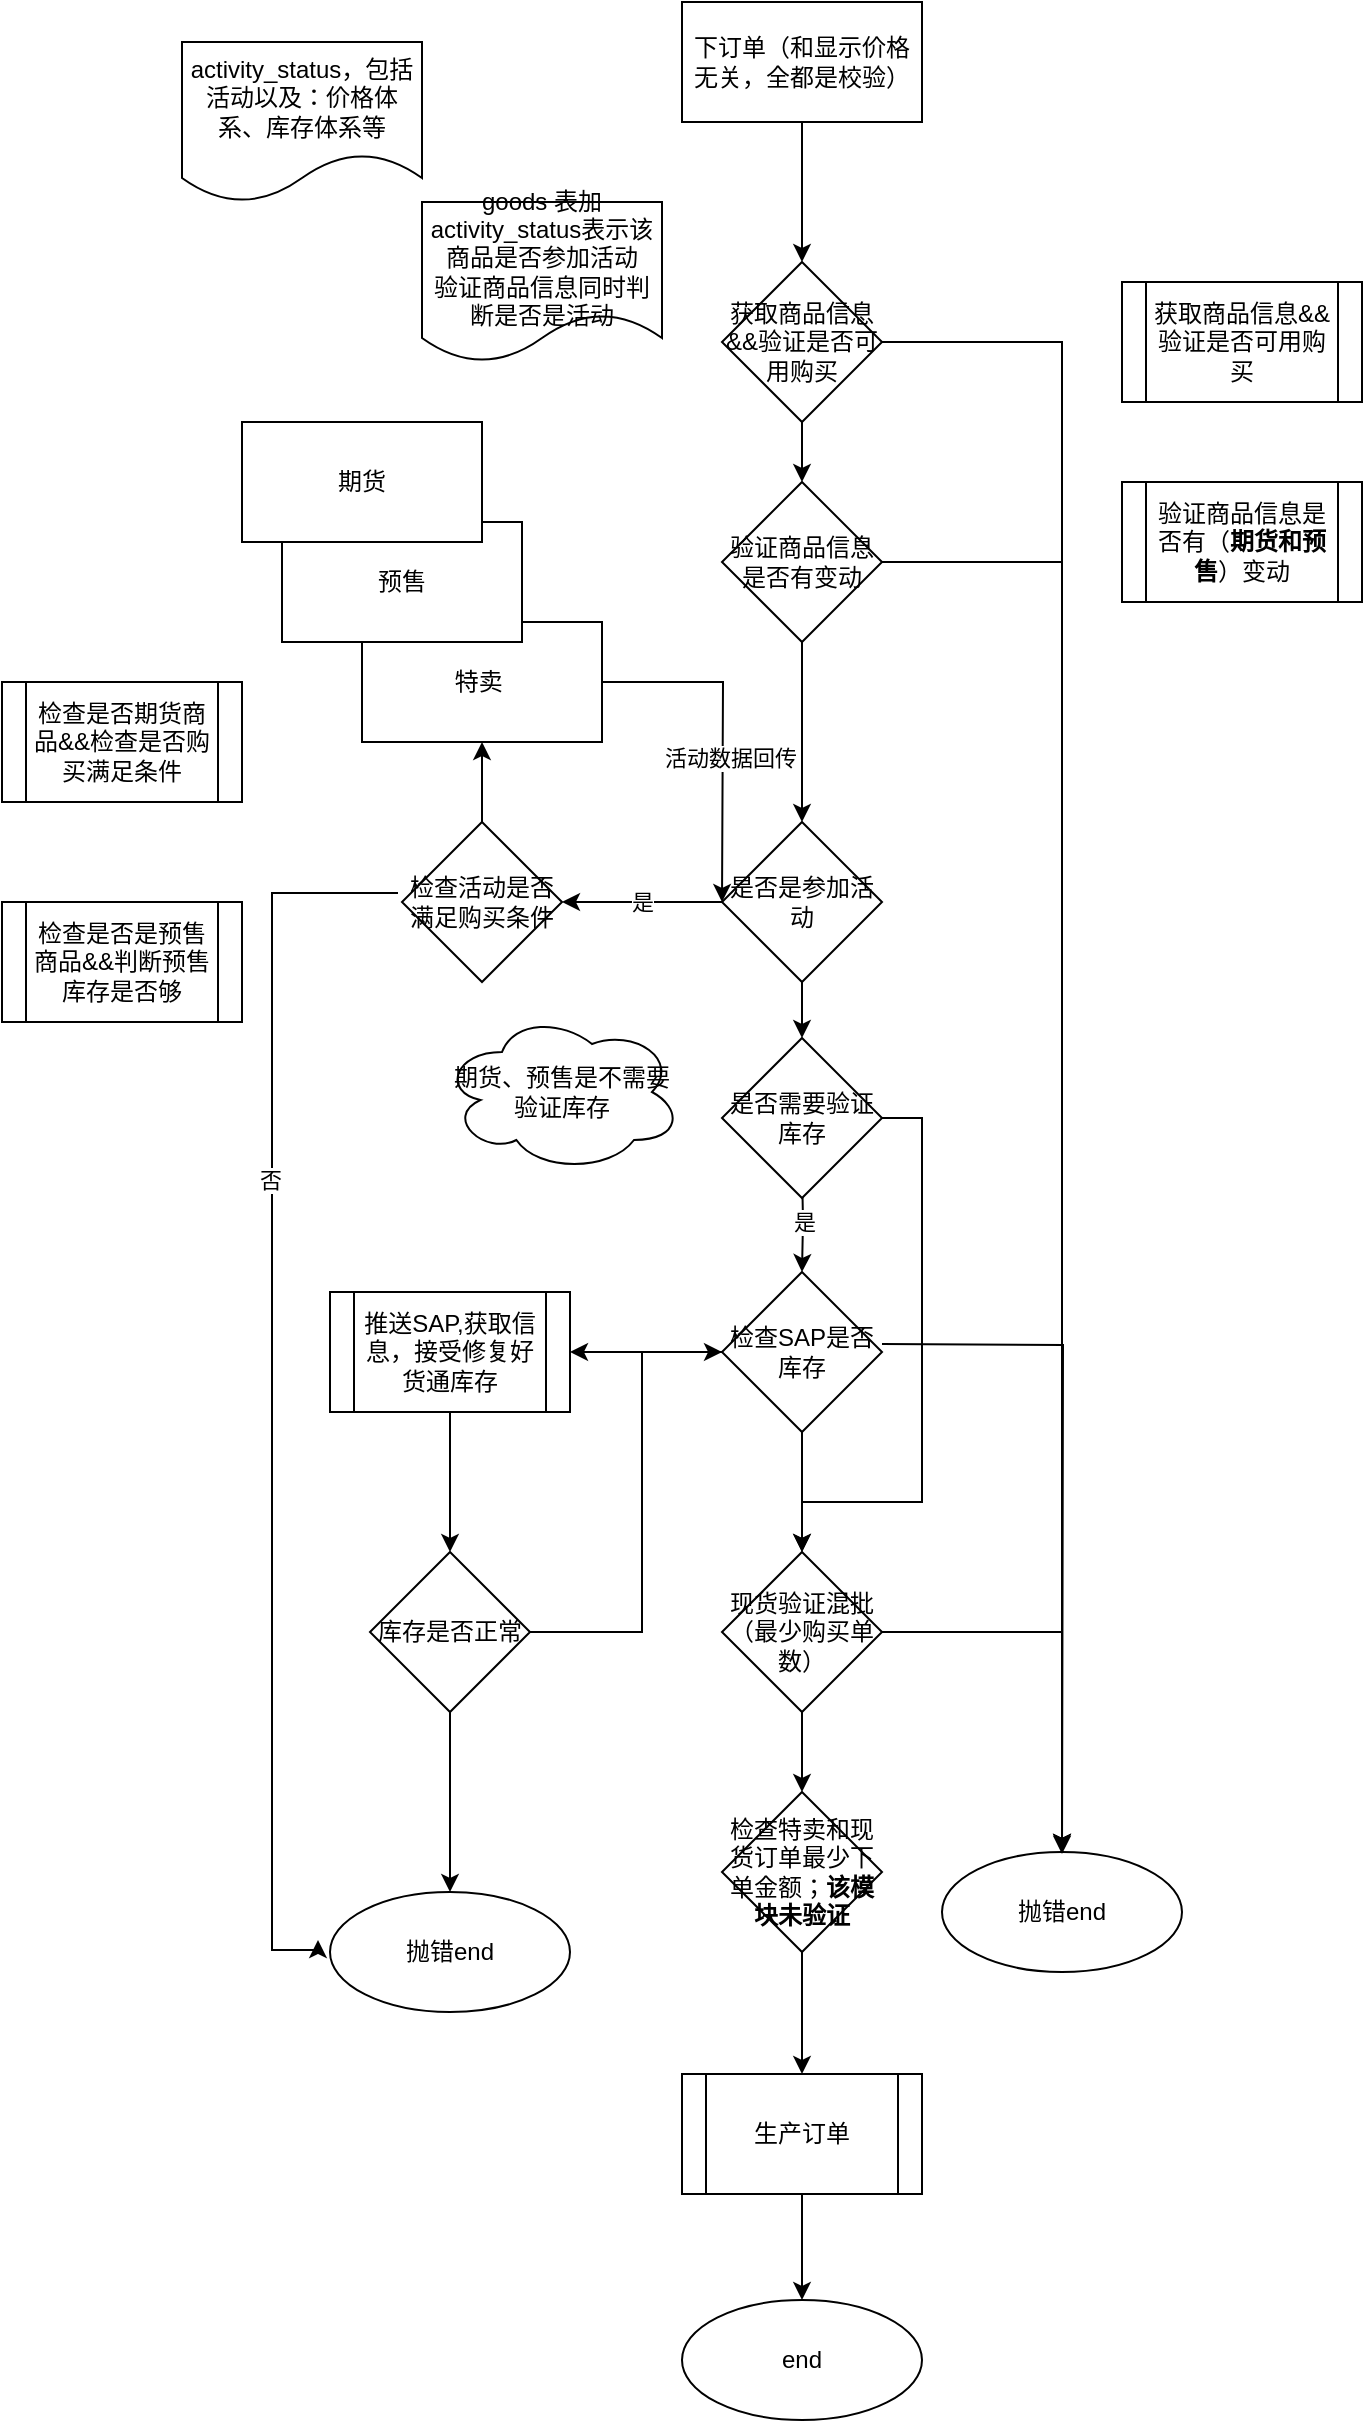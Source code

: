 <mxfile version="15.1.1" type="github">
  <diagram id="KnJ1Zq6jVHHd5aORQDIP" name="Page-1">
    <mxGraphModel dx="1002" dy="714" grid="1" gridSize="10" guides="1" tooltips="1" connect="1" arrows="1" fold="1" page="1" pageScale="1" pageWidth="827" pageHeight="1169" math="0" shadow="0">
      <root>
        <mxCell id="0" />
        <mxCell id="1" parent="0" />
        <mxCell id="vcKJHKEmJrE5B3eXRtiQ-1" value="" style="edgeStyle=orthogonalEdgeStyle;rounded=0;orthogonalLoop=1;jettySize=auto;html=1;" edge="1" parent="1" source="vcKJHKEmJrE5B3eXRtiQ-2" target="vcKJHKEmJrE5B3eXRtiQ-9">
          <mxGeometry relative="1" as="geometry" />
        </mxCell>
        <mxCell id="vcKJHKEmJrE5B3eXRtiQ-2" value="下订单（和显示价格无关，全都是校验）" style="rounded=0;whiteSpace=wrap;html=1;" vertex="1" parent="1">
          <mxGeometry x="373" y="80" width="120" height="60" as="geometry" />
        </mxCell>
        <mxCell id="vcKJHKEmJrE5B3eXRtiQ-3" value="获取商品信息&amp;amp;&amp;amp;验证是否可用购买" style="shape=process;whiteSpace=wrap;html=1;backgroundOutline=1;rounded=0;" vertex="1" parent="1">
          <mxGeometry x="593" y="220" width="120" height="60" as="geometry" />
        </mxCell>
        <mxCell id="vcKJHKEmJrE5B3eXRtiQ-4" value="验证商品信息是否有（&lt;b&gt;期货和预售&lt;/b&gt;）变动" style="shape=process;whiteSpace=wrap;html=1;backgroundOutline=1;rounded=0;" vertex="1" parent="1">
          <mxGeometry x="593" y="320" width="120" height="60" as="geometry" />
        </mxCell>
        <mxCell id="vcKJHKEmJrE5B3eXRtiQ-5" value="检查是否期货商品&amp;amp;&amp;amp;检查是否购买满足条件" style="shape=process;whiteSpace=wrap;html=1;backgroundOutline=1;rounded=0;" vertex="1" parent="1">
          <mxGeometry x="33" y="420" width="120" height="60" as="geometry" />
        </mxCell>
        <mxCell id="vcKJHKEmJrE5B3eXRtiQ-6" value="检查是否是预售商品&amp;amp;&amp;amp;判断预售库存是否够" style="shape=process;whiteSpace=wrap;html=1;backgroundOutline=1;rounded=0;" vertex="1" parent="1">
          <mxGeometry x="33" y="530" width="120" height="60" as="geometry" />
        </mxCell>
        <mxCell id="vcKJHKEmJrE5B3eXRtiQ-7" value="" style="edgeStyle=orthogonalEdgeStyle;rounded=0;orthogonalLoop=1;jettySize=auto;html=1;" edge="1" parent="1" source="vcKJHKEmJrE5B3eXRtiQ-9" target="vcKJHKEmJrE5B3eXRtiQ-12">
          <mxGeometry relative="1" as="geometry" />
        </mxCell>
        <mxCell id="vcKJHKEmJrE5B3eXRtiQ-8" value="" style="edgeStyle=orthogonalEdgeStyle;rounded=0;orthogonalLoop=1;jettySize=auto;html=1;" edge="1" parent="1" source="vcKJHKEmJrE5B3eXRtiQ-9" target="vcKJHKEmJrE5B3eXRtiQ-16">
          <mxGeometry relative="1" as="geometry" />
        </mxCell>
        <mxCell id="vcKJHKEmJrE5B3eXRtiQ-9" value="&lt;span&gt;获取商品信息&amp;amp;&amp;amp;验证是否可用购买&lt;/span&gt;" style="rhombus;whiteSpace=wrap;html=1;rounded=0;" vertex="1" parent="1">
          <mxGeometry x="393" y="210" width="80" height="80" as="geometry" />
        </mxCell>
        <mxCell id="vcKJHKEmJrE5B3eXRtiQ-10" value="" style="edgeStyle=orthogonalEdgeStyle;rounded=0;orthogonalLoop=1;jettySize=auto;html=1;" edge="1" parent="1" source="vcKJHKEmJrE5B3eXRtiQ-12" target="vcKJHKEmJrE5B3eXRtiQ-15">
          <mxGeometry relative="1" as="geometry" />
        </mxCell>
        <mxCell id="vcKJHKEmJrE5B3eXRtiQ-11" style="edgeStyle=orthogonalEdgeStyle;rounded=0;orthogonalLoop=1;jettySize=auto;html=1;" edge="1" parent="1" source="vcKJHKEmJrE5B3eXRtiQ-12" target="vcKJHKEmJrE5B3eXRtiQ-16">
          <mxGeometry relative="1" as="geometry" />
        </mxCell>
        <mxCell id="vcKJHKEmJrE5B3eXRtiQ-12" value="&lt;span&gt;验证商品信息是否有变动&lt;/span&gt;" style="rhombus;whiteSpace=wrap;html=1;rounded=0;" vertex="1" parent="1">
          <mxGeometry x="393" y="320" width="80" height="80" as="geometry" />
        </mxCell>
        <mxCell id="vcKJHKEmJrE5B3eXRtiQ-13" value="是" style="edgeStyle=orthogonalEdgeStyle;rounded=0;orthogonalLoop=1;jettySize=auto;html=1;" edge="1" parent="1" source="vcKJHKEmJrE5B3eXRtiQ-15" target="vcKJHKEmJrE5B3eXRtiQ-39">
          <mxGeometry relative="1" as="geometry" />
        </mxCell>
        <mxCell id="vcKJHKEmJrE5B3eXRtiQ-14" value="" style="edgeStyle=orthogonalEdgeStyle;rounded=0;orthogonalLoop=1;jettySize=auto;html=1;" edge="1" parent="1" source="vcKJHKEmJrE5B3eXRtiQ-15" target="vcKJHKEmJrE5B3eXRtiQ-48">
          <mxGeometry relative="1" as="geometry" />
        </mxCell>
        <mxCell id="vcKJHKEmJrE5B3eXRtiQ-15" value="是否是参加活动" style="rhombus;whiteSpace=wrap;html=1;rounded=0;" vertex="1" parent="1">
          <mxGeometry x="393" y="490" width="80" height="80" as="geometry" />
        </mxCell>
        <mxCell id="vcKJHKEmJrE5B3eXRtiQ-16" value="抛错end" style="ellipse;whiteSpace=wrap;html=1;rounded=0;" vertex="1" parent="1">
          <mxGeometry x="503" y="1005" width="120" height="60" as="geometry" />
        </mxCell>
        <mxCell id="vcKJHKEmJrE5B3eXRtiQ-17" style="edgeStyle=orthogonalEdgeStyle;rounded=0;orthogonalLoop=1;jettySize=auto;html=1;entryX=0.5;entryY=0;entryDx=0;entryDy=0;" edge="1" parent="1" source="vcKJHKEmJrE5B3eXRtiQ-19" target="vcKJHKEmJrE5B3eXRtiQ-16">
          <mxGeometry relative="1" as="geometry" />
        </mxCell>
        <mxCell id="vcKJHKEmJrE5B3eXRtiQ-18" value="" style="edgeStyle=orthogonalEdgeStyle;rounded=0;orthogonalLoop=1;jettySize=auto;html=1;" edge="1" parent="1" source="vcKJHKEmJrE5B3eXRtiQ-19" target="vcKJHKEmJrE5B3eXRtiQ-31">
          <mxGeometry relative="1" as="geometry" />
        </mxCell>
        <mxCell id="vcKJHKEmJrE5B3eXRtiQ-19" value="&lt;span&gt;现货验证混批（最少购买单数）&lt;/span&gt;" style="rhombus;whiteSpace=wrap;html=1;rounded=0;" vertex="1" parent="1">
          <mxGeometry x="393" y="855" width="80" height="80" as="geometry" />
        </mxCell>
        <mxCell id="vcKJHKEmJrE5B3eXRtiQ-20" value="是" style="edgeStyle=orthogonalEdgeStyle;rounded=0;orthogonalLoop=1;jettySize=auto;html=1;" edge="1" parent="1" target="vcKJHKEmJrE5B3eXRtiQ-24">
          <mxGeometry relative="1" as="geometry">
            <mxPoint x="433" y="663" as="sourcePoint" />
          </mxGeometry>
        </mxCell>
        <mxCell id="vcKJHKEmJrE5B3eXRtiQ-21" style="edgeStyle=orthogonalEdgeStyle;rounded=0;orthogonalLoop=1;jettySize=auto;html=1;" edge="1" parent="1">
          <mxGeometry relative="1" as="geometry">
            <mxPoint x="563" y="1006" as="targetPoint" />
            <mxPoint x="473" y="751" as="sourcePoint" />
          </mxGeometry>
        </mxCell>
        <mxCell id="vcKJHKEmJrE5B3eXRtiQ-22" value="" style="edgeStyle=orthogonalEdgeStyle;rounded=0;orthogonalLoop=1;jettySize=auto;html=1;entryX=1;entryY=0.5;entryDx=0;entryDy=0;" edge="1" parent="1" source="vcKJHKEmJrE5B3eXRtiQ-24" target="vcKJHKEmJrE5B3eXRtiQ-26">
          <mxGeometry relative="1" as="geometry">
            <mxPoint x="333" y="755" as="targetPoint" />
          </mxGeometry>
        </mxCell>
        <mxCell id="vcKJHKEmJrE5B3eXRtiQ-23" value="" style="edgeStyle=orthogonalEdgeStyle;rounded=0;orthogonalLoop=1;jettySize=auto;html=1;" edge="1" parent="1" source="vcKJHKEmJrE5B3eXRtiQ-24" target="vcKJHKEmJrE5B3eXRtiQ-19">
          <mxGeometry relative="1" as="geometry" />
        </mxCell>
        <mxCell id="vcKJHKEmJrE5B3eXRtiQ-24" value="检查SAP是否库存" style="rhombus;whiteSpace=wrap;html=1;rounded=0;" vertex="1" parent="1">
          <mxGeometry x="393" y="715" width="80" height="80" as="geometry" />
        </mxCell>
        <mxCell id="vcKJHKEmJrE5B3eXRtiQ-25" value="" style="edgeStyle=orthogonalEdgeStyle;rounded=0;orthogonalLoop=1;jettySize=auto;html=1;" edge="1" parent="1" source="vcKJHKEmJrE5B3eXRtiQ-26" target="vcKJHKEmJrE5B3eXRtiQ-34">
          <mxGeometry relative="1" as="geometry" />
        </mxCell>
        <mxCell id="vcKJHKEmJrE5B3eXRtiQ-26" value="推送SAP,获取信息，接受修复好货通库存" style="shape=process;whiteSpace=wrap;html=1;backgroundOutline=1;" vertex="1" parent="1">
          <mxGeometry x="197" y="725" width="120" height="60" as="geometry" />
        </mxCell>
        <mxCell id="vcKJHKEmJrE5B3eXRtiQ-27" value="" style="edgeStyle=orthogonalEdgeStyle;rounded=0;orthogonalLoop=1;jettySize=auto;html=1;" edge="1" parent="1" source="vcKJHKEmJrE5B3eXRtiQ-28" target="vcKJHKEmJrE5B3eXRtiQ-29">
          <mxGeometry relative="1" as="geometry" />
        </mxCell>
        <mxCell id="vcKJHKEmJrE5B3eXRtiQ-28" value="生产订单" style="shape=process;whiteSpace=wrap;html=1;backgroundOutline=1;" vertex="1" parent="1">
          <mxGeometry x="373" y="1116" width="120" height="60" as="geometry" />
        </mxCell>
        <mxCell id="vcKJHKEmJrE5B3eXRtiQ-29" value="end" style="ellipse;whiteSpace=wrap;html=1;" vertex="1" parent="1">
          <mxGeometry x="373" y="1229" width="120" height="60" as="geometry" />
        </mxCell>
        <mxCell id="vcKJHKEmJrE5B3eXRtiQ-30" value="" style="edgeStyle=orthogonalEdgeStyle;rounded=0;orthogonalLoop=1;jettySize=auto;html=1;" edge="1" parent="1" source="vcKJHKEmJrE5B3eXRtiQ-31" target="vcKJHKEmJrE5B3eXRtiQ-28">
          <mxGeometry relative="1" as="geometry" />
        </mxCell>
        <mxCell id="vcKJHKEmJrE5B3eXRtiQ-31" value="检查特卖和现货订单最少下单金额；&lt;b&gt;该模块未验证&lt;/b&gt;" style="rhombus;whiteSpace=wrap;html=1;rounded=0;" vertex="1" parent="1">
          <mxGeometry x="393" y="975" width="80" height="80" as="geometry" />
        </mxCell>
        <mxCell id="vcKJHKEmJrE5B3eXRtiQ-32" style="edgeStyle=orthogonalEdgeStyle;rounded=0;orthogonalLoop=1;jettySize=auto;html=1;entryX=0;entryY=0.5;entryDx=0;entryDy=0;" edge="1" parent="1" source="vcKJHKEmJrE5B3eXRtiQ-34" target="vcKJHKEmJrE5B3eXRtiQ-24">
          <mxGeometry relative="1" as="geometry">
            <Array as="points">
              <mxPoint x="353" y="895" />
              <mxPoint x="353" y="755" />
            </Array>
          </mxGeometry>
        </mxCell>
        <mxCell id="vcKJHKEmJrE5B3eXRtiQ-33" value="" style="edgeStyle=orthogonalEdgeStyle;rounded=0;orthogonalLoop=1;jettySize=auto;html=1;" edge="1" parent="1" source="vcKJHKEmJrE5B3eXRtiQ-34" target="vcKJHKEmJrE5B3eXRtiQ-35">
          <mxGeometry relative="1" as="geometry" />
        </mxCell>
        <mxCell id="vcKJHKEmJrE5B3eXRtiQ-34" value="库存是否正常" style="rhombus;whiteSpace=wrap;html=1;" vertex="1" parent="1">
          <mxGeometry x="217" y="855" width="80" height="80" as="geometry" />
        </mxCell>
        <mxCell id="vcKJHKEmJrE5B3eXRtiQ-35" value="抛错end" style="ellipse;whiteSpace=wrap;html=1;" vertex="1" parent="1">
          <mxGeometry x="197" y="1025" width="120" height="60" as="geometry" />
        </mxCell>
        <mxCell id="vcKJHKEmJrE5B3eXRtiQ-36" value="goods 表加activity_status表示该商品是否参加活动&lt;br&gt;验证商品信息同时判断是否是活动" style="shape=document;whiteSpace=wrap;html=1;boundedLbl=1;" vertex="1" parent="1">
          <mxGeometry x="243" y="180" width="120" height="80" as="geometry" />
        </mxCell>
        <mxCell id="vcKJHKEmJrE5B3eXRtiQ-37" value="" style="edgeStyle=orthogonalEdgeStyle;rounded=0;orthogonalLoop=1;jettySize=auto;html=1;" edge="1" parent="1" source="vcKJHKEmJrE5B3eXRtiQ-39" target="vcKJHKEmJrE5B3eXRtiQ-42">
          <mxGeometry relative="1" as="geometry" />
        </mxCell>
        <mxCell id="vcKJHKEmJrE5B3eXRtiQ-38" style="edgeStyle=orthogonalEdgeStyle;rounded=0;orthogonalLoop=1;jettySize=auto;html=1;entryX=0;entryY=0.5;entryDx=0;entryDy=0;exitX=0;exitY=0.519;exitDx=0;exitDy=0;exitPerimeter=0;" edge="1" parent="1">
          <mxGeometry relative="1" as="geometry">
            <mxPoint x="231" y="525.52" as="sourcePoint" />
            <mxPoint x="191" y="1049" as="targetPoint" />
            <Array as="points">
              <mxPoint x="168" y="526" />
              <mxPoint x="168" y="1054" />
              <mxPoint x="191" y="1054" />
            </Array>
          </mxGeometry>
        </mxCell>
        <mxCell id="vcKJHKEmJrE5B3eXRtiQ-49" value="否" style="edgeLabel;html=1;align=center;verticalAlign=middle;resizable=0;points=[];" vertex="1" connectable="0" parent="vcKJHKEmJrE5B3eXRtiQ-38">
          <mxGeometry x="-0.333" y="-1" relative="1" as="geometry">
            <mxPoint as="offset" />
          </mxGeometry>
        </mxCell>
        <mxCell id="vcKJHKEmJrE5B3eXRtiQ-39" value="检查活动是否满足购买条件" style="rhombus;whiteSpace=wrap;html=1;rounded=0;" vertex="1" parent="1">
          <mxGeometry x="233" y="490" width="80" height="80" as="geometry" />
        </mxCell>
        <mxCell id="vcKJHKEmJrE5B3eXRtiQ-40" style="edgeStyle=orthogonalEdgeStyle;rounded=0;orthogonalLoop=1;jettySize=auto;html=1;" edge="1" parent="1" source="vcKJHKEmJrE5B3eXRtiQ-42">
          <mxGeometry relative="1" as="geometry">
            <mxPoint x="393" y="530.0" as="targetPoint" />
          </mxGeometry>
        </mxCell>
        <mxCell id="vcKJHKEmJrE5B3eXRtiQ-41" value="活动数据回传" style="edgeLabel;html=1;align=center;verticalAlign=middle;resizable=0;points=[];" vertex="1" connectable="0" parent="vcKJHKEmJrE5B3eXRtiQ-40">
          <mxGeometry x="0.152" y="3" relative="1" as="geometry">
            <mxPoint as="offset" />
          </mxGeometry>
        </mxCell>
        <mxCell id="vcKJHKEmJrE5B3eXRtiQ-42" value="特卖&amp;nbsp;" style="whiteSpace=wrap;html=1;rounded=0;" vertex="1" parent="1">
          <mxGeometry x="213" y="390" width="120" height="60" as="geometry" />
        </mxCell>
        <mxCell id="vcKJHKEmJrE5B3eXRtiQ-43" value="预售" style="whiteSpace=wrap;html=1;rounded=0;" vertex="1" parent="1">
          <mxGeometry x="173" y="340" width="120" height="60" as="geometry" />
        </mxCell>
        <mxCell id="vcKJHKEmJrE5B3eXRtiQ-44" value="期货" style="whiteSpace=wrap;html=1;rounded=0;" vertex="1" parent="1">
          <mxGeometry x="153" y="290" width="120" height="60" as="geometry" />
        </mxCell>
        <mxCell id="vcKJHKEmJrE5B3eXRtiQ-45" value="activity_status，包括活动以及：价格体系、库存体系等" style="shape=document;whiteSpace=wrap;html=1;boundedLbl=1;" vertex="1" parent="1">
          <mxGeometry x="123" y="100" width="120" height="80" as="geometry" />
        </mxCell>
        <mxCell id="vcKJHKEmJrE5B3eXRtiQ-46" value="&lt;span&gt;期货、预售是不需要验证库存&lt;/span&gt;" style="ellipse;shape=cloud;whiteSpace=wrap;html=1;" vertex="1" parent="1">
          <mxGeometry x="253" y="585" width="120" height="80" as="geometry" />
        </mxCell>
        <mxCell id="vcKJHKEmJrE5B3eXRtiQ-47" style="edgeStyle=orthogonalEdgeStyle;rounded=0;orthogonalLoop=1;jettySize=auto;html=1;exitX=1;exitY=0.5;exitDx=0;exitDy=0;" edge="1" parent="1" source="vcKJHKEmJrE5B3eXRtiQ-48" target="vcKJHKEmJrE5B3eXRtiQ-19">
          <mxGeometry relative="1" as="geometry">
            <Array as="points">
              <mxPoint x="493" y="638" />
              <mxPoint x="493" y="830" />
              <mxPoint x="433" y="830" />
            </Array>
          </mxGeometry>
        </mxCell>
        <mxCell id="vcKJHKEmJrE5B3eXRtiQ-48" value="是否需要验证库存" style="rhombus;whiteSpace=wrap;html=1;rounded=0;" vertex="1" parent="1">
          <mxGeometry x="393" y="598" width="80" height="80" as="geometry" />
        </mxCell>
      </root>
    </mxGraphModel>
  </diagram>
</mxfile>
